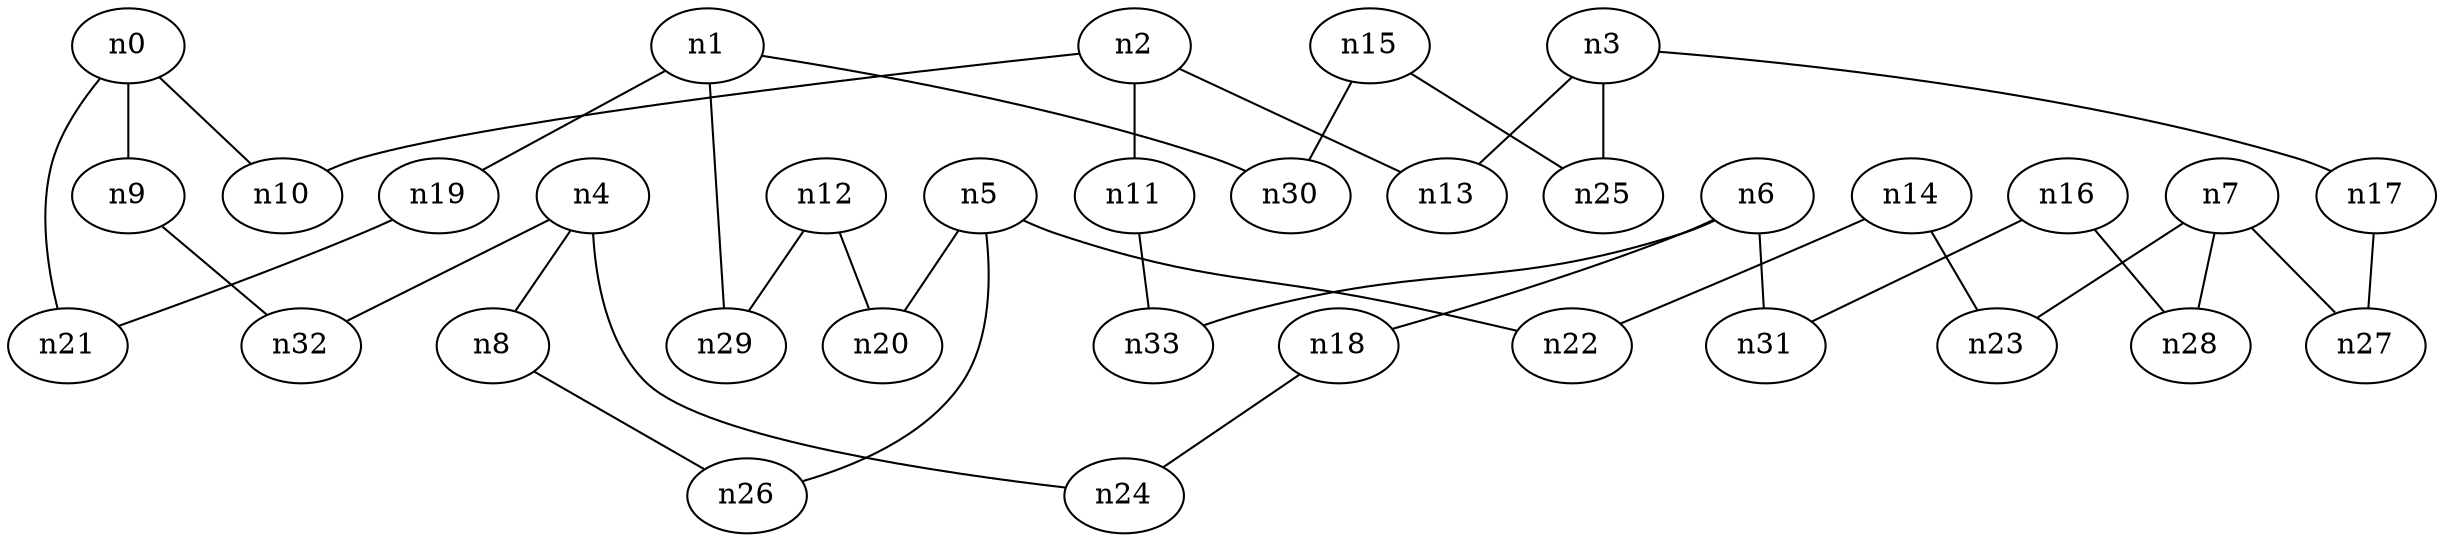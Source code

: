 strict graph "" {
	graph [edge_default="{}",
		node_default="{}"
	];
	n0	 [dim3pos="0.24912222517811086,-0.2990716829639484,-0.921137473654947",
		pos="-9.824581520551899,5.40692164629644",
		vertex_name="(0, 0, 0)"];
	n9	 [dim3pos="-0.13599732686881416,0.4893242323921005,0.861432831205323",
		pos="0.5327121213334638,14.408254047238728"];
	n0 -- n9	 [id=e0];
	n10	 [dim3pos="0.48075335898778887,-0.22414045667624602,-0.8477247569246295",
		pos="-3.70070788362103,12.130104110622867"];
	n0 -- n10	 [id=e1];
	n21	 [dim3pos="-0.020625585117059777,0.02582507958138737,0.9994536760166496",
		pos="0.033056731102192496,-4.038462641688265"];
	n0 -- n21	 [id=e2];
	n1	 [dim3pos="0.4361042139610057,-0.4740073700510341,0.7649379894493118",
		pos="-0.6998512760115412,8.5977571372073",
		vertex_name="(0, 0, 1)"];
	n19	 [dim3pos="0.20914743614163606,-0.2631997288878523,0.9417978831303144",
		pos="-0.34285748629130813,8.525442009627016"];
	n1 -- n19	 [id=e23];
	n29	 [dim3pos="-0.22202873942535323,0.7722922821647095,-0.5952040572593682",
		pos="10.358054725816194,11.275517781257387"];
	n1 -- n29	 [id=e3];
	n30	 [dim3pos="0.6492717114147807,-0.2215600990754594,0.7275694930755373",
		pos="-13.32239451641809,2.812739442877779"];
	n1 -- n30	 [id=e4];
	n2	 [dim3pos="0.5797272768399427,0.022217625477549727,-0.8145076191208305",
		pos="-3.760509000663995,0.03830552496470252",
		vertex_name="(0, 1, 0)"];
	n2 -- n10	 [id=e14];
	n11	 [dim3pos="0.8059326206131584,0.18556552166028165,-0.5621726142409949",
		pos="-4.1153784790235095,6.509490574632997"];
	n2 -- n11	 [id=e5];
	n13	 [dim3pos="0.2938334032288958,0.10817928224507464,-0.9497153121014031",
		pos="-9.743248860117117,0.35276523960291895"];
	n2 -- n13	 [id=e6];
	n3	 [dim3pos="-0.019836740859199533,-0.013020395263324264,-0.9997184468735544",
		pos="15.731693684694774,0.5808456400960873",
		vertex_name="(0, 1, 1)"];
	n3 -- n13	 [id=e17];
	n17	 [dim3pos="0.05974200219713707,0.09088343239844751,0.9940679528527987",
		pos="-0.10897633969194924,4.130865847357839"];
	n3 -- n17	 [id=e7];
	n25	 [dim3pos="0.3145196010044266,0.12485673494731463,0.9410038343823645",
		pos="5.937973604519765,3.519489423868963"];
	n3 -- n25	 [id=e29];
	n4	 [dim3pos="-0.32896013930432705,-0.43232281727883887,-0.8395726343854744",
		pos="8.850477690624542,-2.221245376984263",
		vertex_name="(1, 0, 0)"];
	n8	 [dim3pos="-0.16185281943002144,-0.13251571718072497,-0.9778769091979987",
		pos="9.214040458926966,3.8276576863735516"];
	n4 -- n8	 [id=e8];
	n24	 [dim3pos="-0.6184798226046324,-0.4575829027691288,-0.6388275167244445",
		pos="-4.019415672897385,10.061751992052939"];
	n4 -- n24	 [id=e9];
	n32	 [dim3pos="0.10271379877792075,0.5343876941968413,0.8389753678336402",
		pos="0.5753987752743595,-4.902281506479257"];
	n4 -- n32	 [id=e36];
	n5	 [dim3pos="0.4613326071352541,0.15970461693386648,-0.87273516081558",
		pos="-2.6315735075311233,3.474861268007184",
		vertex_name="(1, 0, 1)"];
	n20	 [dim3pos="0.5639583120729921,0.45008304793298165,-0.6923700399404491",
		pos="16.513991011659915,3.81516089862294"];
	n5 -- n20	 [id=e24];
	n22	 [dim3pos="-0.5240601865089345,0.07495200687864924,0.8483767545030236",
		pos="-25.690626076658816,6.141126937743593"];
	n5 -- n22	 [id=e10];
	n26	 [dim3pos="-0.11481728955416169,-0.06537846112201592,0.9912328923319448",
		pos="18.717042163273327,0.517625389421111"];
	n5 -- n26	 [id=e30];
	n6	 [dim3pos="-0.5475058983421688,0.7874509153383896,-0.2831224950675363",
		pos="8.14102989225349,-4.1048318158535455",
		vertex_name="(1, 1, 0)"];
	n18	 [dim3pos="0.9044369624765205,0.16386503929158952,0.39388073043017835",
		pos="-5.117238806151077,6.462420068175046"];
	n6 -- n18	 [id=e22];
	n31	 [dim3pos="-0.3777929683904961,0.7054874665090923,-0.5996331442084235",
		pos="-16.63571697687589,-4.220741440698239"];
	n6 -- n31	 [id=e11];
	n33	 [dim3pos="-0.7177838641429862,-0.6365366528230647,0.2821478583806231",
		pos="-4.998421174423589,10.150256812291033"];
	n6 -- n33	 [id=e37];
	n7	 [dim3pos="0.025446384739706313,-0.12050510716159958,-0.9923865177699918",
		pos="-3.018116641796877,1.7789034472131644",
		vertex_name="(1, 1, 1)"];
	n23	 [dim3pos="0.1861144662235627,-0.28916602429494,-0.9390124684240229",
		pos="-2.790543572614547,-4.140508408532179"];
	n7 -- n23	 [id=e27];
	n27	 [dim3pos="0.0274086184406788,0.15223502715252854,0.9879642018530035",
		pos="-6.4384915809975745,-1.748929435607782"];
	n7 -- n27	 [id=e31];
	n28	 [dim3pos="-0.07212884165312498,0.2097841446305299,-0.9750836081400484",
		pos="9.20107925262438,8.185143965432285"];
	n7 -- n28	 [id=e32];
	n8 -- n26	 [id=e12];
	n9 -- n32	 [id=e13];
	n11 -- n33	 [id=e15];
	n12	 [dim3pos="0.2914343936116615,0.7708455990222883,-0.5664477528317793",
		pos="-2.1729852952726607,-8.215441996523202"];
	n12 -- n20	 [id=e16];
	n12 -- n29	 [id=e33];
	n14	 [dim3pos="-0.3919911417370287,0.2703671276506442,0.8793432555524839",
		pos="-0.49631505672228193,-0.6037984459411203"];
	n14 -- n22	 [id=e26];
	n14 -- n23	 [id=e18];
	n15	 [dim3pos="0.5678706520488638,0.06075997142645581,0.820872187623539",
		pos="5.675325501849758,3.2481832783143525"];
	n15 -- n25	 [id=e19];
	n15 -- n30	 [id=e34];
	n16	 [dim3pos="-0.2210734872978858,0.5001383703165694,-0.8372503351752315",
		pos="-10.003339061117982,8.270183495577163"];
	n16 -- n28	 [id=e20];
	n16 -- n31	 [id=e35];
	n17 -- n27	 [id=e21];
	n18 -- n24	 [id=e28];
	n19 -- n21	 [id=e25];
}
